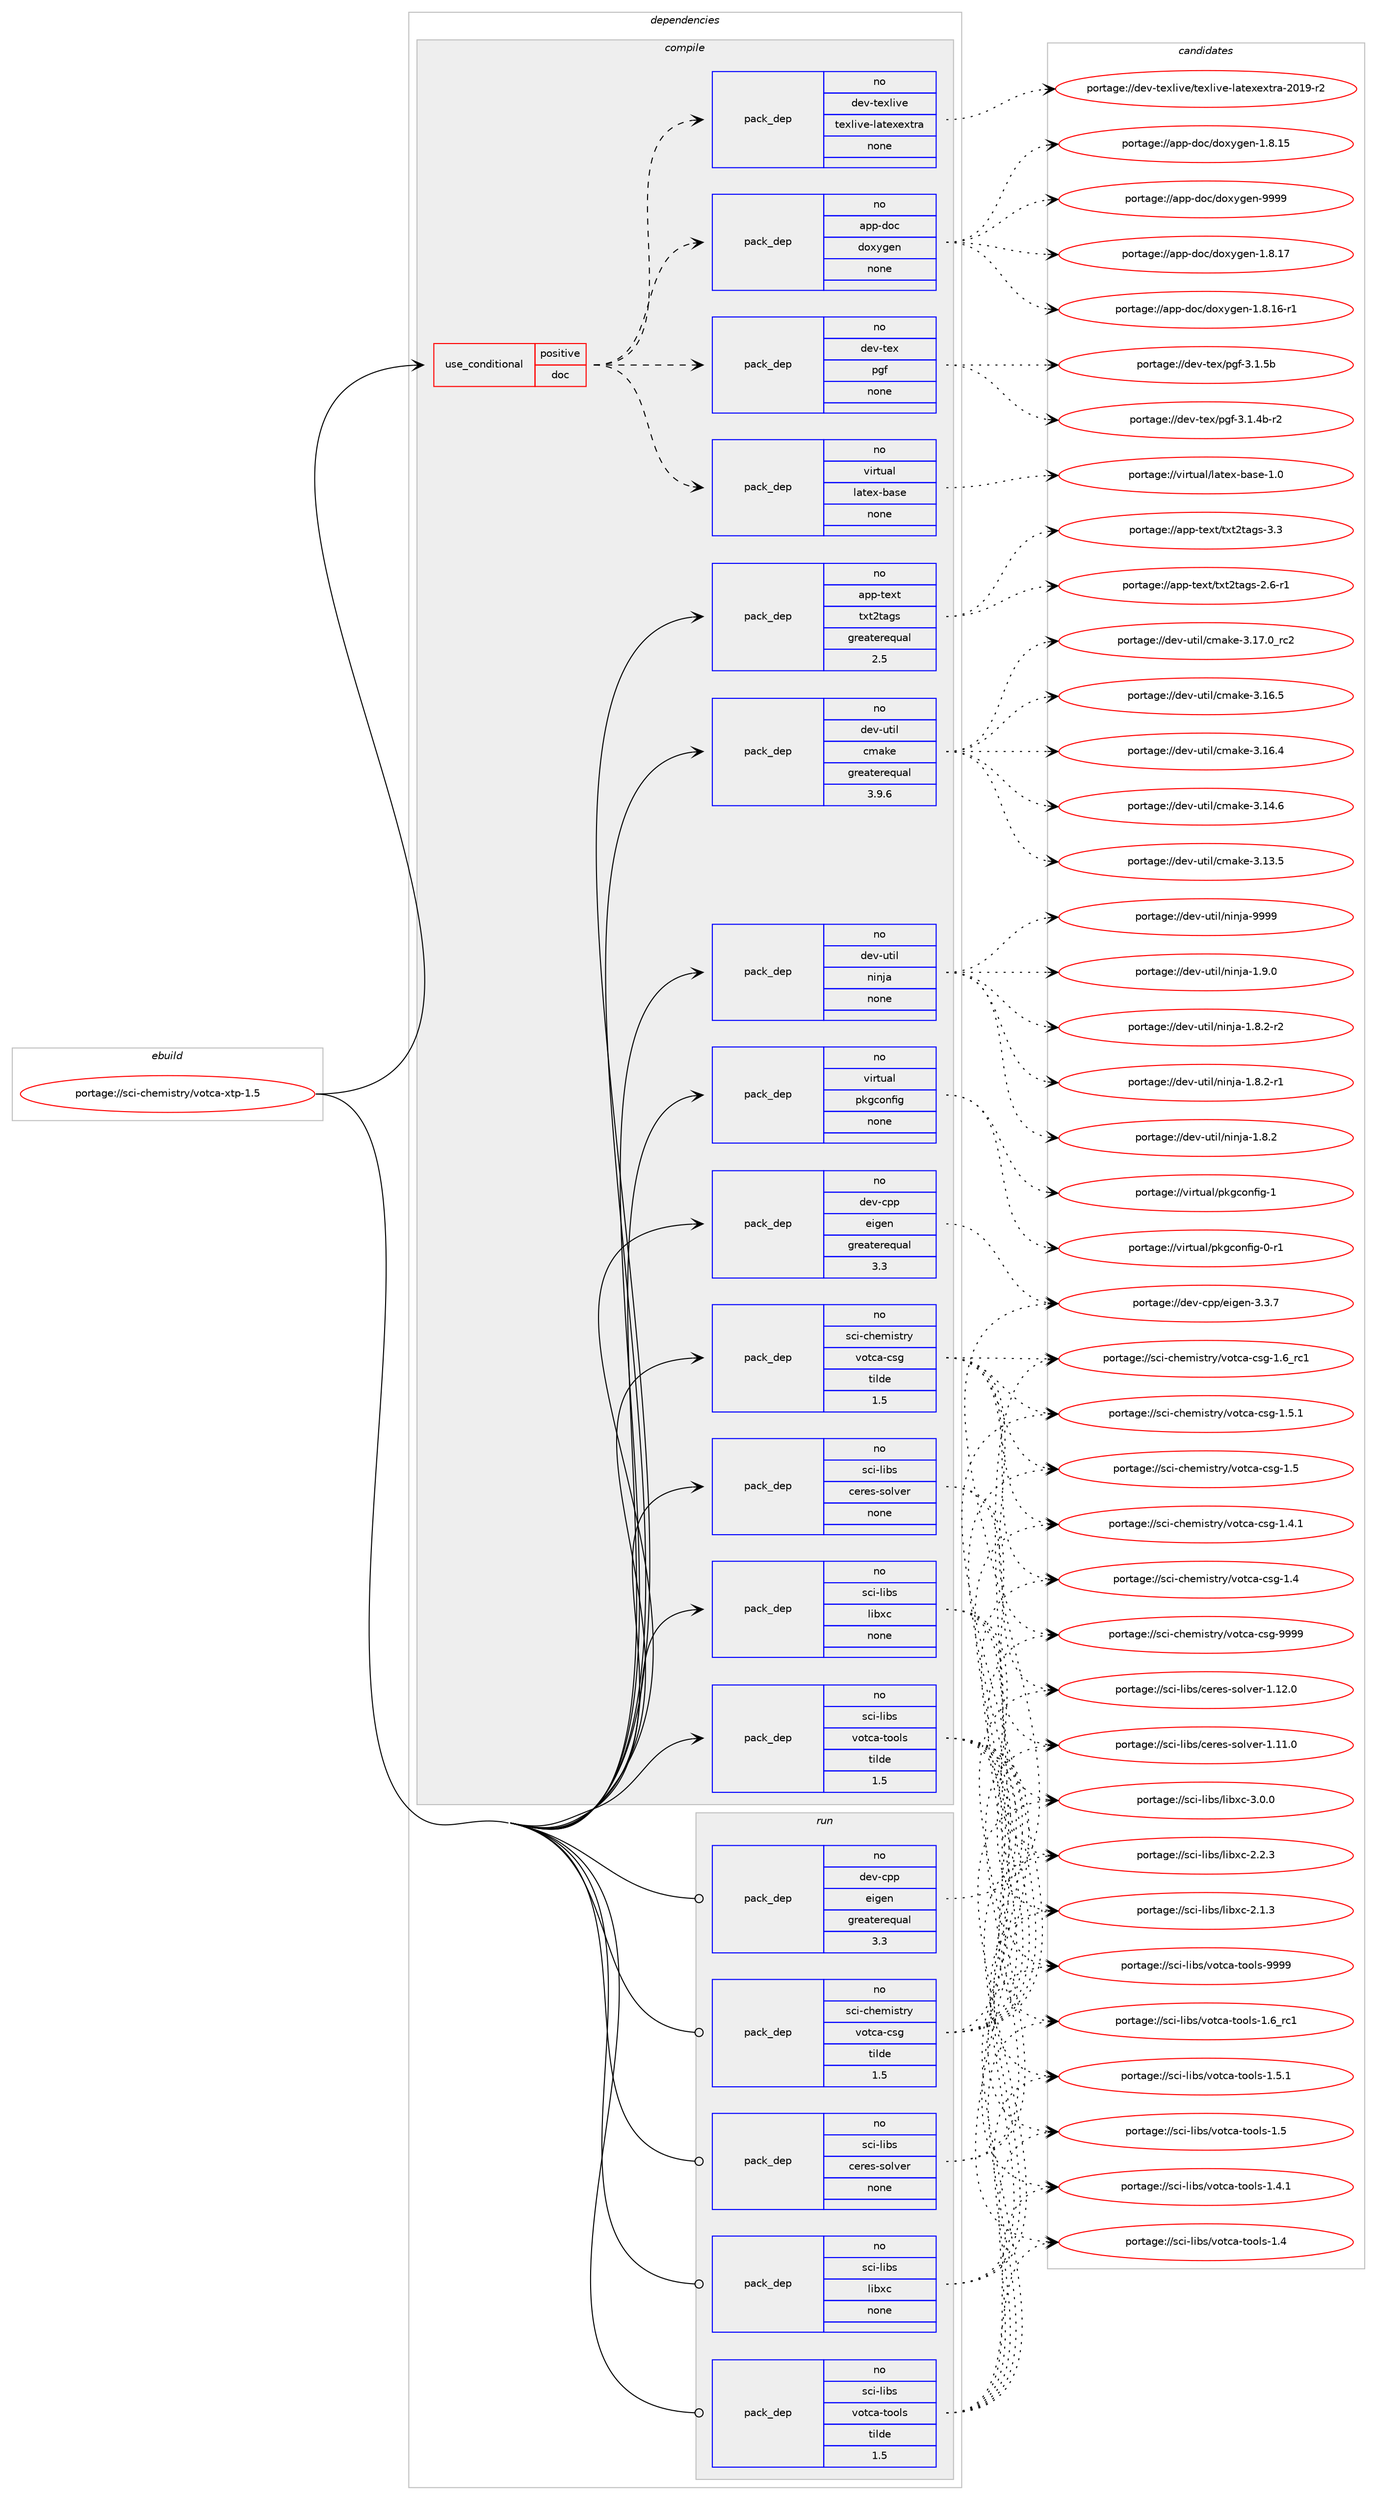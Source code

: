 digraph prolog {

# *************
# Graph options
# *************

newrank=true;
concentrate=true;
compound=true;
graph [rankdir=LR,fontname=Helvetica,fontsize=10,ranksep=1.5];#, ranksep=2.5, nodesep=0.2];
edge  [arrowhead=vee];
node  [fontname=Helvetica,fontsize=10];

# **********
# The ebuild
# **********

subgraph cluster_leftcol {
color=gray;
rank=same;
label=<<i>ebuild</i>>;
id [label="portage://sci-chemistry/votca-xtp-1.5", color=red, width=4, href="../sci-chemistry/votca-xtp-1.5.svg"];
}

# ****************
# The dependencies
# ****************

subgraph cluster_midcol {
color=gray;
label=<<i>dependencies</i>>;
subgraph cluster_compile {
fillcolor="#eeeeee";
style=filled;
label=<<i>compile</i>>;
subgraph cond7800 {
dependency43086 [label=<<TABLE BORDER="0" CELLBORDER="1" CELLSPACING="0" CELLPADDING="4"><TR><TD ROWSPAN="3" CELLPADDING="10">use_conditional</TD></TR><TR><TD>positive</TD></TR><TR><TD>doc</TD></TR></TABLE>>, shape=none, color=red];
subgraph pack34387 {
dependency43087 [label=<<TABLE BORDER="0" CELLBORDER="1" CELLSPACING="0" CELLPADDING="4" WIDTH="220"><TR><TD ROWSPAN="6" CELLPADDING="30">pack_dep</TD></TR><TR><TD WIDTH="110">no</TD></TR><TR><TD>app-doc</TD></TR><TR><TD>doxygen</TD></TR><TR><TD>none</TD></TR><TR><TD></TD></TR></TABLE>>, shape=none, color=blue];
}
dependency43086:e -> dependency43087:w [weight=20,style="dashed",arrowhead="vee"];
subgraph pack34388 {
dependency43088 [label=<<TABLE BORDER="0" CELLBORDER="1" CELLSPACING="0" CELLPADDING="4" WIDTH="220"><TR><TD ROWSPAN="6" CELLPADDING="30">pack_dep</TD></TR><TR><TD WIDTH="110">no</TD></TR><TR><TD>dev-texlive</TD></TR><TR><TD>texlive-latexextra</TD></TR><TR><TD>none</TD></TR><TR><TD></TD></TR></TABLE>>, shape=none, color=blue];
}
dependency43086:e -> dependency43088:w [weight=20,style="dashed",arrowhead="vee"];
subgraph pack34389 {
dependency43089 [label=<<TABLE BORDER="0" CELLBORDER="1" CELLSPACING="0" CELLPADDING="4" WIDTH="220"><TR><TD ROWSPAN="6" CELLPADDING="30">pack_dep</TD></TR><TR><TD WIDTH="110">no</TD></TR><TR><TD>virtual</TD></TR><TR><TD>latex-base</TD></TR><TR><TD>none</TD></TR><TR><TD></TD></TR></TABLE>>, shape=none, color=blue];
}
dependency43086:e -> dependency43089:w [weight=20,style="dashed",arrowhead="vee"];
subgraph pack34390 {
dependency43090 [label=<<TABLE BORDER="0" CELLBORDER="1" CELLSPACING="0" CELLPADDING="4" WIDTH="220"><TR><TD ROWSPAN="6" CELLPADDING="30">pack_dep</TD></TR><TR><TD WIDTH="110">no</TD></TR><TR><TD>dev-tex</TD></TR><TR><TD>pgf</TD></TR><TR><TD>none</TD></TR><TR><TD></TD></TR></TABLE>>, shape=none, color=blue];
}
dependency43086:e -> dependency43090:w [weight=20,style="dashed",arrowhead="vee"];
}
id:e -> dependency43086:w [weight=20,style="solid",arrowhead="vee"];
subgraph pack34391 {
dependency43091 [label=<<TABLE BORDER="0" CELLBORDER="1" CELLSPACING="0" CELLPADDING="4" WIDTH="220"><TR><TD ROWSPAN="6" CELLPADDING="30">pack_dep</TD></TR><TR><TD WIDTH="110">no</TD></TR><TR><TD>app-text</TD></TR><TR><TD>txt2tags</TD></TR><TR><TD>greaterequal</TD></TR><TR><TD>2.5</TD></TR></TABLE>>, shape=none, color=blue];
}
id:e -> dependency43091:w [weight=20,style="solid",arrowhead="vee"];
subgraph pack34392 {
dependency43092 [label=<<TABLE BORDER="0" CELLBORDER="1" CELLSPACING="0" CELLPADDING="4" WIDTH="220"><TR><TD ROWSPAN="6" CELLPADDING="30">pack_dep</TD></TR><TR><TD WIDTH="110">no</TD></TR><TR><TD>dev-cpp</TD></TR><TR><TD>eigen</TD></TR><TR><TD>greaterequal</TD></TR><TR><TD>3.3</TD></TR></TABLE>>, shape=none, color=blue];
}
id:e -> dependency43092:w [weight=20,style="solid",arrowhead="vee"];
subgraph pack34393 {
dependency43093 [label=<<TABLE BORDER="0" CELLBORDER="1" CELLSPACING="0" CELLPADDING="4" WIDTH="220"><TR><TD ROWSPAN="6" CELLPADDING="30">pack_dep</TD></TR><TR><TD WIDTH="110">no</TD></TR><TR><TD>dev-util</TD></TR><TR><TD>cmake</TD></TR><TR><TD>greaterequal</TD></TR><TR><TD>3.9.6</TD></TR></TABLE>>, shape=none, color=blue];
}
id:e -> dependency43093:w [weight=20,style="solid",arrowhead="vee"];
subgraph pack34394 {
dependency43094 [label=<<TABLE BORDER="0" CELLBORDER="1" CELLSPACING="0" CELLPADDING="4" WIDTH="220"><TR><TD ROWSPAN="6" CELLPADDING="30">pack_dep</TD></TR><TR><TD WIDTH="110">no</TD></TR><TR><TD>dev-util</TD></TR><TR><TD>ninja</TD></TR><TR><TD>none</TD></TR><TR><TD></TD></TR></TABLE>>, shape=none, color=blue];
}
id:e -> dependency43094:w [weight=20,style="solid",arrowhead="vee"];
subgraph pack34395 {
dependency43095 [label=<<TABLE BORDER="0" CELLBORDER="1" CELLSPACING="0" CELLPADDING="4" WIDTH="220"><TR><TD ROWSPAN="6" CELLPADDING="30">pack_dep</TD></TR><TR><TD WIDTH="110">no</TD></TR><TR><TD>sci-chemistry</TD></TR><TR><TD>votca-csg</TD></TR><TR><TD>tilde</TD></TR><TR><TD>1.5</TD></TR></TABLE>>, shape=none, color=blue];
}
id:e -> dependency43095:w [weight=20,style="solid",arrowhead="vee"];
subgraph pack34396 {
dependency43096 [label=<<TABLE BORDER="0" CELLBORDER="1" CELLSPACING="0" CELLPADDING="4" WIDTH="220"><TR><TD ROWSPAN="6" CELLPADDING="30">pack_dep</TD></TR><TR><TD WIDTH="110">no</TD></TR><TR><TD>sci-libs</TD></TR><TR><TD>ceres-solver</TD></TR><TR><TD>none</TD></TR><TR><TD></TD></TR></TABLE>>, shape=none, color=blue];
}
id:e -> dependency43096:w [weight=20,style="solid",arrowhead="vee"];
subgraph pack34397 {
dependency43097 [label=<<TABLE BORDER="0" CELLBORDER="1" CELLSPACING="0" CELLPADDING="4" WIDTH="220"><TR><TD ROWSPAN="6" CELLPADDING="30">pack_dep</TD></TR><TR><TD WIDTH="110">no</TD></TR><TR><TD>sci-libs</TD></TR><TR><TD>libxc</TD></TR><TR><TD>none</TD></TR><TR><TD></TD></TR></TABLE>>, shape=none, color=blue];
}
id:e -> dependency43097:w [weight=20,style="solid",arrowhead="vee"];
subgraph pack34398 {
dependency43098 [label=<<TABLE BORDER="0" CELLBORDER="1" CELLSPACING="0" CELLPADDING="4" WIDTH="220"><TR><TD ROWSPAN="6" CELLPADDING="30">pack_dep</TD></TR><TR><TD WIDTH="110">no</TD></TR><TR><TD>sci-libs</TD></TR><TR><TD>votca-tools</TD></TR><TR><TD>tilde</TD></TR><TR><TD>1.5</TD></TR></TABLE>>, shape=none, color=blue];
}
id:e -> dependency43098:w [weight=20,style="solid",arrowhead="vee"];
subgraph pack34399 {
dependency43099 [label=<<TABLE BORDER="0" CELLBORDER="1" CELLSPACING="0" CELLPADDING="4" WIDTH="220"><TR><TD ROWSPAN="6" CELLPADDING="30">pack_dep</TD></TR><TR><TD WIDTH="110">no</TD></TR><TR><TD>virtual</TD></TR><TR><TD>pkgconfig</TD></TR><TR><TD>none</TD></TR><TR><TD></TD></TR></TABLE>>, shape=none, color=blue];
}
id:e -> dependency43099:w [weight=20,style="solid",arrowhead="vee"];
}
subgraph cluster_compileandrun {
fillcolor="#eeeeee";
style=filled;
label=<<i>compile and run</i>>;
}
subgraph cluster_run {
fillcolor="#eeeeee";
style=filled;
label=<<i>run</i>>;
subgraph pack34400 {
dependency43100 [label=<<TABLE BORDER="0" CELLBORDER="1" CELLSPACING="0" CELLPADDING="4" WIDTH="220"><TR><TD ROWSPAN="6" CELLPADDING="30">pack_dep</TD></TR><TR><TD WIDTH="110">no</TD></TR><TR><TD>dev-cpp</TD></TR><TR><TD>eigen</TD></TR><TR><TD>greaterequal</TD></TR><TR><TD>3.3</TD></TR></TABLE>>, shape=none, color=blue];
}
id:e -> dependency43100:w [weight=20,style="solid",arrowhead="odot"];
subgraph pack34401 {
dependency43101 [label=<<TABLE BORDER="0" CELLBORDER="1" CELLSPACING="0" CELLPADDING="4" WIDTH="220"><TR><TD ROWSPAN="6" CELLPADDING="30">pack_dep</TD></TR><TR><TD WIDTH="110">no</TD></TR><TR><TD>sci-chemistry</TD></TR><TR><TD>votca-csg</TD></TR><TR><TD>tilde</TD></TR><TR><TD>1.5</TD></TR></TABLE>>, shape=none, color=blue];
}
id:e -> dependency43101:w [weight=20,style="solid",arrowhead="odot"];
subgraph pack34402 {
dependency43102 [label=<<TABLE BORDER="0" CELLBORDER="1" CELLSPACING="0" CELLPADDING="4" WIDTH="220"><TR><TD ROWSPAN="6" CELLPADDING="30">pack_dep</TD></TR><TR><TD WIDTH="110">no</TD></TR><TR><TD>sci-libs</TD></TR><TR><TD>ceres-solver</TD></TR><TR><TD>none</TD></TR><TR><TD></TD></TR></TABLE>>, shape=none, color=blue];
}
id:e -> dependency43102:w [weight=20,style="solid",arrowhead="odot"];
subgraph pack34403 {
dependency43103 [label=<<TABLE BORDER="0" CELLBORDER="1" CELLSPACING="0" CELLPADDING="4" WIDTH="220"><TR><TD ROWSPAN="6" CELLPADDING="30">pack_dep</TD></TR><TR><TD WIDTH="110">no</TD></TR><TR><TD>sci-libs</TD></TR><TR><TD>libxc</TD></TR><TR><TD>none</TD></TR><TR><TD></TD></TR></TABLE>>, shape=none, color=blue];
}
id:e -> dependency43103:w [weight=20,style="solid",arrowhead="odot"];
subgraph pack34404 {
dependency43104 [label=<<TABLE BORDER="0" CELLBORDER="1" CELLSPACING="0" CELLPADDING="4" WIDTH="220"><TR><TD ROWSPAN="6" CELLPADDING="30">pack_dep</TD></TR><TR><TD WIDTH="110">no</TD></TR><TR><TD>sci-libs</TD></TR><TR><TD>votca-tools</TD></TR><TR><TD>tilde</TD></TR><TR><TD>1.5</TD></TR></TABLE>>, shape=none, color=blue];
}
id:e -> dependency43104:w [weight=20,style="solid",arrowhead="odot"];
}
}

# **************
# The candidates
# **************

subgraph cluster_choices {
rank=same;
color=gray;
label=<<i>candidates</i>>;

subgraph choice34387 {
color=black;
nodesep=1;
choice971121124510011199471001111201211031011104557575757 [label="portage://app-doc/doxygen-9999", color=red, width=4,href="../app-doc/doxygen-9999.svg"];
choice9711211245100111994710011112012110310111045494656464955 [label="portage://app-doc/doxygen-1.8.17", color=red, width=4,href="../app-doc/doxygen-1.8.17.svg"];
choice97112112451001119947100111120121103101110454946564649544511449 [label="portage://app-doc/doxygen-1.8.16-r1", color=red, width=4,href="../app-doc/doxygen-1.8.16-r1.svg"];
choice9711211245100111994710011112012110310111045494656464953 [label="portage://app-doc/doxygen-1.8.15", color=red, width=4,href="../app-doc/doxygen-1.8.15.svg"];
dependency43087:e -> choice971121124510011199471001111201211031011104557575757:w [style=dotted,weight="100"];
dependency43087:e -> choice9711211245100111994710011112012110310111045494656464955:w [style=dotted,weight="100"];
dependency43087:e -> choice97112112451001119947100111120121103101110454946564649544511449:w [style=dotted,weight="100"];
dependency43087:e -> choice9711211245100111994710011112012110310111045494656464953:w [style=dotted,weight="100"];
}
subgraph choice34388 {
color=black;
nodesep=1;
choice100101118451161011201081051181014711610112010810511810145108971161011201011201161149745504849574511450 [label="portage://dev-texlive/texlive-latexextra-2019-r2", color=red, width=4,href="../dev-texlive/texlive-latexextra-2019-r2.svg"];
dependency43088:e -> choice100101118451161011201081051181014711610112010810511810145108971161011201011201161149745504849574511450:w [style=dotted,weight="100"];
}
subgraph choice34389 {
color=black;
nodesep=1;
choice11810511411611797108471089711610112045989711510145494648 [label="portage://virtual/latex-base-1.0", color=red, width=4,href="../virtual/latex-base-1.0.svg"];
dependency43089:e -> choice11810511411611797108471089711610112045989711510145494648:w [style=dotted,weight="100"];
}
subgraph choice34390 {
color=black;
nodesep=1;
choice100101118451161011204711210310245514649465398 [label="portage://dev-tex/pgf-3.1.5b", color=red, width=4,href="../dev-tex/pgf-3.1.5b.svg"];
choice1001011184511610112047112103102455146494652984511450 [label="portage://dev-tex/pgf-3.1.4b-r2", color=red, width=4,href="../dev-tex/pgf-3.1.4b-r2.svg"];
dependency43090:e -> choice100101118451161011204711210310245514649465398:w [style=dotted,weight="100"];
dependency43090:e -> choice1001011184511610112047112103102455146494652984511450:w [style=dotted,weight="100"];
}
subgraph choice34391 {
color=black;
nodesep=1;
choice971121124511610112011647116120116501169710311545514651 [label="portage://app-text/txt2tags-3.3", color=red, width=4,href="../app-text/txt2tags-3.3.svg"];
choice9711211245116101120116471161201165011697103115455046544511449 [label="portage://app-text/txt2tags-2.6-r1", color=red, width=4,href="../app-text/txt2tags-2.6-r1.svg"];
dependency43091:e -> choice971121124511610112011647116120116501169710311545514651:w [style=dotted,weight="100"];
dependency43091:e -> choice9711211245116101120116471161201165011697103115455046544511449:w [style=dotted,weight="100"];
}
subgraph choice34392 {
color=black;
nodesep=1;
choice100101118459911211247101105103101110455146514655 [label="portage://dev-cpp/eigen-3.3.7", color=red, width=4,href="../dev-cpp/eigen-3.3.7.svg"];
dependency43092:e -> choice100101118459911211247101105103101110455146514655:w [style=dotted,weight="100"];
}
subgraph choice34393 {
color=black;
nodesep=1;
choice1001011184511711610510847991099710710145514649554648951149950 [label="portage://dev-util/cmake-3.17.0_rc2", color=red, width=4,href="../dev-util/cmake-3.17.0_rc2.svg"];
choice1001011184511711610510847991099710710145514649544653 [label="portage://dev-util/cmake-3.16.5", color=red, width=4,href="../dev-util/cmake-3.16.5.svg"];
choice1001011184511711610510847991099710710145514649544652 [label="portage://dev-util/cmake-3.16.4", color=red, width=4,href="../dev-util/cmake-3.16.4.svg"];
choice1001011184511711610510847991099710710145514649524654 [label="portage://dev-util/cmake-3.14.6", color=red, width=4,href="../dev-util/cmake-3.14.6.svg"];
choice1001011184511711610510847991099710710145514649514653 [label="portage://dev-util/cmake-3.13.5", color=red, width=4,href="../dev-util/cmake-3.13.5.svg"];
dependency43093:e -> choice1001011184511711610510847991099710710145514649554648951149950:w [style=dotted,weight="100"];
dependency43093:e -> choice1001011184511711610510847991099710710145514649544653:w [style=dotted,weight="100"];
dependency43093:e -> choice1001011184511711610510847991099710710145514649544652:w [style=dotted,weight="100"];
dependency43093:e -> choice1001011184511711610510847991099710710145514649524654:w [style=dotted,weight="100"];
dependency43093:e -> choice1001011184511711610510847991099710710145514649514653:w [style=dotted,weight="100"];
}
subgraph choice34394 {
color=black;
nodesep=1;
choice1001011184511711610510847110105110106974557575757 [label="portage://dev-util/ninja-9999", color=red, width=4,href="../dev-util/ninja-9999.svg"];
choice100101118451171161051084711010511010697454946574648 [label="portage://dev-util/ninja-1.9.0", color=red, width=4,href="../dev-util/ninja-1.9.0.svg"];
choice1001011184511711610510847110105110106974549465646504511450 [label="portage://dev-util/ninja-1.8.2-r2", color=red, width=4,href="../dev-util/ninja-1.8.2-r2.svg"];
choice1001011184511711610510847110105110106974549465646504511449 [label="portage://dev-util/ninja-1.8.2-r1", color=red, width=4,href="../dev-util/ninja-1.8.2-r1.svg"];
choice100101118451171161051084711010511010697454946564650 [label="portage://dev-util/ninja-1.8.2", color=red, width=4,href="../dev-util/ninja-1.8.2.svg"];
dependency43094:e -> choice1001011184511711610510847110105110106974557575757:w [style=dotted,weight="100"];
dependency43094:e -> choice100101118451171161051084711010511010697454946574648:w [style=dotted,weight="100"];
dependency43094:e -> choice1001011184511711610510847110105110106974549465646504511450:w [style=dotted,weight="100"];
dependency43094:e -> choice1001011184511711610510847110105110106974549465646504511449:w [style=dotted,weight="100"];
dependency43094:e -> choice100101118451171161051084711010511010697454946564650:w [style=dotted,weight="100"];
}
subgraph choice34395 {
color=black;
nodesep=1;
choice11599105459910410110910511511611412147118111116999745991151034557575757 [label="portage://sci-chemistry/votca-csg-9999", color=red, width=4,href="../sci-chemistry/votca-csg-9999.svg"];
choice115991054599104101109105115116114121471181111169997459911510345494654951149949 [label="portage://sci-chemistry/votca-csg-1.6_rc1", color=red, width=4,href="../sci-chemistry/votca-csg-1.6_rc1.svg"];
choice1159910545991041011091051151161141214711811111699974599115103454946534649 [label="portage://sci-chemistry/votca-csg-1.5.1", color=red, width=4,href="../sci-chemistry/votca-csg-1.5.1.svg"];
choice115991054599104101109105115116114121471181111169997459911510345494653 [label="portage://sci-chemistry/votca-csg-1.5", color=red, width=4,href="../sci-chemistry/votca-csg-1.5.svg"];
choice1159910545991041011091051151161141214711811111699974599115103454946524649 [label="portage://sci-chemistry/votca-csg-1.4.1", color=red, width=4,href="../sci-chemistry/votca-csg-1.4.1.svg"];
choice115991054599104101109105115116114121471181111169997459911510345494652 [label="portage://sci-chemistry/votca-csg-1.4", color=red, width=4,href="../sci-chemistry/votca-csg-1.4.svg"];
dependency43095:e -> choice11599105459910410110910511511611412147118111116999745991151034557575757:w [style=dotted,weight="100"];
dependency43095:e -> choice115991054599104101109105115116114121471181111169997459911510345494654951149949:w [style=dotted,weight="100"];
dependency43095:e -> choice1159910545991041011091051151161141214711811111699974599115103454946534649:w [style=dotted,weight="100"];
dependency43095:e -> choice115991054599104101109105115116114121471181111169997459911510345494653:w [style=dotted,weight="100"];
dependency43095:e -> choice1159910545991041011091051151161141214711811111699974599115103454946524649:w [style=dotted,weight="100"];
dependency43095:e -> choice115991054599104101109105115116114121471181111169997459911510345494652:w [style=dotted,weight="100"];
}
subgraph choice34396 {
color=black;
nodesep=1;
choice11599105451081059811547991011141011154511511110811810111445494649504648 [label="portage://sci-libs/ceres-solver-1.12.0", color=red, width=4,href="../sci-libs/ceres-solver-1.12.0.svg"];
choice11599105451081059811547991011141011154511511110811810111445494649494648 [label="portage://sci-libs/ceres-solver-1.11.0", color=red, width=4,href="../sci-libs/ceres-solver-1.11.0.svg"];
dependency43096:e -> choice11599105451081059811547991011141011154511511110811810111445494649504648:w [style=dotted,weight="100"];
dependency43096:e -> choice11599105451081059811547991011141011154511511110811810111445494649494648:w [style=dotted,weight="100"];
}
subgraph choice34397 {
color=black;
nodesep=1;
choice115991054510810598115471081059812099455146484648 [label="portage://sci-libs/libxc-3.0.0", color=red, width=4,href="../sci-libs/libxc-3.0.0.svg"];
choice115991054510810598115471081059812099455046504651 [label="portage://sci-libs/libxc-2.2.3", color=red, width=4,href="../sci-libs/libxc-2.2.3.svg"];
choice115991054510810598115471081059812099455046494651 [label="portage://sci-libs/libxc-2.1.3", color=red, width=4,href="../sci-libs/libxc-2.1.3.svg"];
dependency43097:e -> choice115991054510810598115471081059812099455146484648:w [style=dotted,weight="100"];
dependency43097:e -> choice115991054510810598115471081059812099455046504651:w [style=dotted,weight="100"];
dependency43097:e -> choice115991054510810598115471081059812099455046494651:w [style=dotted,weight="100"];
}
subgraph choice34398 {
color=black;
nodesep=1;
choice115991054510810598115471181111169997451161111111081154557575757 [label="portage://sci-libs/votca-tools-9999", color=red, width=4,href="../sci-libs/votca-tools-9999.svg"];
choice1159910545108105981154711811111699974511611111110811545494654951149949 [label="portage://sci-libs/votca-tools-1.6_rc1", color=red, width=4,href="../sci-libs/votca-tools-1.6_rc1.svg"];
choice11599105451081059811547118111116999745116111111108115454946534649 [label="portage://sci-libs/votca-tools-1.5.1", color=red, width=4,href="../sci-libs/votca-tools-1.5.1.svg"];
choice1159910545108105981154711811111699974511611111110811545494653 [label="portage://sci-libs/votca-tools-1.5", color=red, width=4,href="../sci-libs/votca-tools-1.5.svg"];
choice11599105451081059811547118111116999745116111111108115454946524649 [label="portage://sci-libs/votca-tools-1.4.1", color=red, width=4,href="../sci-libs/votca-tools-1.4.1.svg"];
choice1159910545108105981154711811111699974511611111110811545494652 [label="portage://sci-libs/votca-tools-1.4", color=red, width=4,href="../sci-libs/votca-tools-1.4.svg"];
dependency43098:e -> choice115991054510810598115471181111169997451161111111081154557575757:w [style=dotted,weight="100"];
dependency43098:e -> choice1159910545108105981154711811111699974511611111110811545494654951149949:w [style=dotted,weight="100"];
dependency43098:e -> choice11599105451081059811547118111116999745116111111108115454946534649:w [style=dotted,weight="100"];
dependency43098:e -> choice1159910545108105981154711811111699974511611111110811545494653:w [style=dotted,weight="100"];
dependency43098:e -> choice11599105451081059811547118111116999745116111111108115454946524649:w [style=dotted,weight="100"];
dependency43098:e -> choice1159910545108105981154711811111699974511611111110811545494652:w [style=dotted,weight="100"];
}
subgraph choice34399 {
color=black;
nodesep=1;
choice1181051141161179710847112107103991111101021051034549 [label="portage://virtual/pkgconfig-1", color=red, width=4,href="../virtual/pkgconfig-1.svg"];
choice11810511411611797108471121071039911111010210510345484511449 [label="portage://virtual/pkgconfig-0-r1", color=red, width=4,href="../virtual/pkgconfig-0-r1.svg"];
dependency43099:e -> choice1181051141161179710847112107103991111101021051034549:w [style=dotted,weight="100"];
dependency43099:e -> choice11810511411611797108471121071039911111010210510345484511449:w [style=dotted,weight="100"];
}
subgraph choice34400 {
color=black;
nodesep=1;
choice100101118459911211247101105103101110455146514655 [label="portage://dev-cpp/eigen-3.3.7", color=red, width=4,href="../dev-cpp/eigen-3.3.7.svg"];
dependency43100:e -> choice100101118459911211247101105103101110455146514655:w [style=dotted,weight="100"];
}
subgraph choice34401 {
color=black;
nodesep=1;
choice11599105459910410110910511511611412147118111116999745991151034557575757 [label="portage://sci-chemistry/votca-csg-9999", color=red, width=4,href="../sci-chemistry/votca-csg-9999.svg"];
choice115991054599104101109105115116114121471181111169997459911510345494654951149949 [label="portage://sci-chemistry/votca-csg-1.6_rc1", color=red, width=4,href="../sci-chemistry/votca-csg-1.6_rc1.svg"];
choice1159910545991041011091051151161141214711811111699974599115103454946534649 [label="portage://sci-chemistry/votca-csg-1.5.1", color=red, width=4,href="../sci-chemistry/votca-csg-1.5.1.svg"];
choice115991054599104101109105115116114121471181111169997459911510345494653 [label="portage://sci-chemistry/votca-csg-1.5", color=red, width=4,href="../sci-chemistry/votca-csg-1.5.svg"];
choice1159910545991041011091051151161141214711811111699974599115103454946524649 [label="portage://sci-chemistry/votca-csg-1.4.1", color=red, width=4,href="../sci-chemistry/votca-csg-1.4.1.svg"];
choice115991054599104101109105115116114121471181111169997459911510345494652 [label="portage://sci-chemistry/votca-csg-1.4", color=red, width=4,href="../sci-chemistry/votca-csg-1.4.svg"];
dependency43101:e -> choice11599105459910410110910511511611412147118111116999745991151034557575757:w [style=dotted,weight="100"];
dependency43101:e -> choice115991054599104101109105115116114121471181111169997459911510345494654951149949:w [style=dotted,weight="100"];
dependency43101:e -> choice1159910545991041011091051151161141214711811111699974599115103454946534649:w [style=dotted,weight="100"];
dependency43101:e -> choice115991054599104101109105115116114121471181111169997459911510345494653:w [style=dotted,weight="100"];
dependency43101:e -> choice1159910545991041011091051151161141214711811111699974599115103454946524649:w [style=dotted,weight="100"];
dependency43101:e -> choice115991054599104101109105115116114121471181111169997459911510345494652:w [style=dotted,weight="100"];
}
subgraph choice34402 {
color=black;
nodesep=1;
choice11599105451081059811547991011141011154511511110811810111445494649504648 [label="portage://sci-libs/ceres-solver-1.12.0", color=red, width=4,href="../sci-libs/ceres-solver-1.12.0.svg"];
choice11599105451081059811547991011141011154511511110811810111445494649494648 [label="portage://sci-libs/ceres-solver-1.11.0", color=red, width=4,href="../sci-libs/ceres-solver-1.11.0.svg"];
dependency43102:e -> choice11599105451081059811547991011141011154511511110811810111445494649504648:w [style=dotted,weight="100"];
dependency43102:e -> choice11599105451081059811547991011141011154511511110811810111445494649494648:w [style=dotted,weight="100"];
}
subgraph choice34403 {
color=black;
nodesep=1;
choice115991054510810598115471081059812099455146484648 [label="portage://sci-libs/libxc-3.0.0", color=red, width=4,href="../sci-libs/libxc-3.0.0.svg"];
choice115991054510810598115471081059812099455046504651 [label="portage://sci-libs/libxc-2.2.3", color=red, width=4,href="../sci-libs/libxc-2.2.3.svg"];
choice115991054510810598115471081059812099455046494651 [label="portage://sci-libs/libxc-2.1.3", color=red, width=4,href="../sci-libs/libxc-2.1.3.svg"];
dependency43103:e -> choice115991054510810598115471081059812099455146484648:w [style=dotted,weight="100"];
dependency43103:e -> choice115991054510810598115471081059812099455046504651:w [style=dotted,weight="100"];
dependency43103:e -> choice115991054510810598115471081059812099455046494651:w [style=dotted,weight="100"];
}
subgraph choice34404 {
color=black;
nodesep=1;
choice115991054510810598115471181111169997451161111111081154557575757 [label="portage://sci-libs/votca-tools-9999", color=red, width=4,href="../sci-libs/votca-tools-9999.svg"];
choice1159910545108105981154711811111699974511611111110811545494654951149949 [label="portage://sci-libs/votca-tools-1.6_rc1", color=red, width=4,href="../sci-libs/votca-tools-1.6_rc1.svg"];
choice11599105451081059811547118111116999745116111111108115454946534649 [label="portage://sci-libs/votca-tools-1.5.1", color=red, width=4,href="../sci-libs/votca-tools-1.5.1.svg"];
choice1159910545108105981154711811111699974511611111110811545494653 [label="portage://sci-libs/votca-tools-1.5", color=red, width=4,href="../sci-libs/votca-tools-1.5.svg"];
choice11599105451081059811547118111116999745116111111108115454946524649 [label="portage://sci-libs/votca-tools-1.4.1", color=red, width=4,href="../sci-libs/votca-tools-1.4.1.svg"];
choice1159910545108105981154711811111699974511611111110811545494652 [label="portage://sci-libs/votca-tools-1.4", color=red, width=4,href="../sci-libs/votca-tools-1.4.svg"];
dependency43104:e -> choice115991054510810598115471181111169997451161111111081154557575757:w [style=dotted,weight="100"];
dependency43104:e -> choice1159910545108105981154711811111699974511611111110811545494654951149949:w [style=dotted,weight="100"];
dependency43104:e -> choice11599105451081059811547118111116999745116111111108115454946534649:w [style=dotted,weight="100"];
dependency43104:e -> choice1159910545108105981154711811111699974511611111110811545494653:w [style=dotted,weight="100"];
dependency43104:e -> choice11599105451081059811547118111116999745116111111108115454946524649:w [style=dotted,weight="100"];
dependency43104:e -> choice1159910545108105981154711811111699974511611111110811545494652:w [style=dotted,weight="100"];
}
}

}
